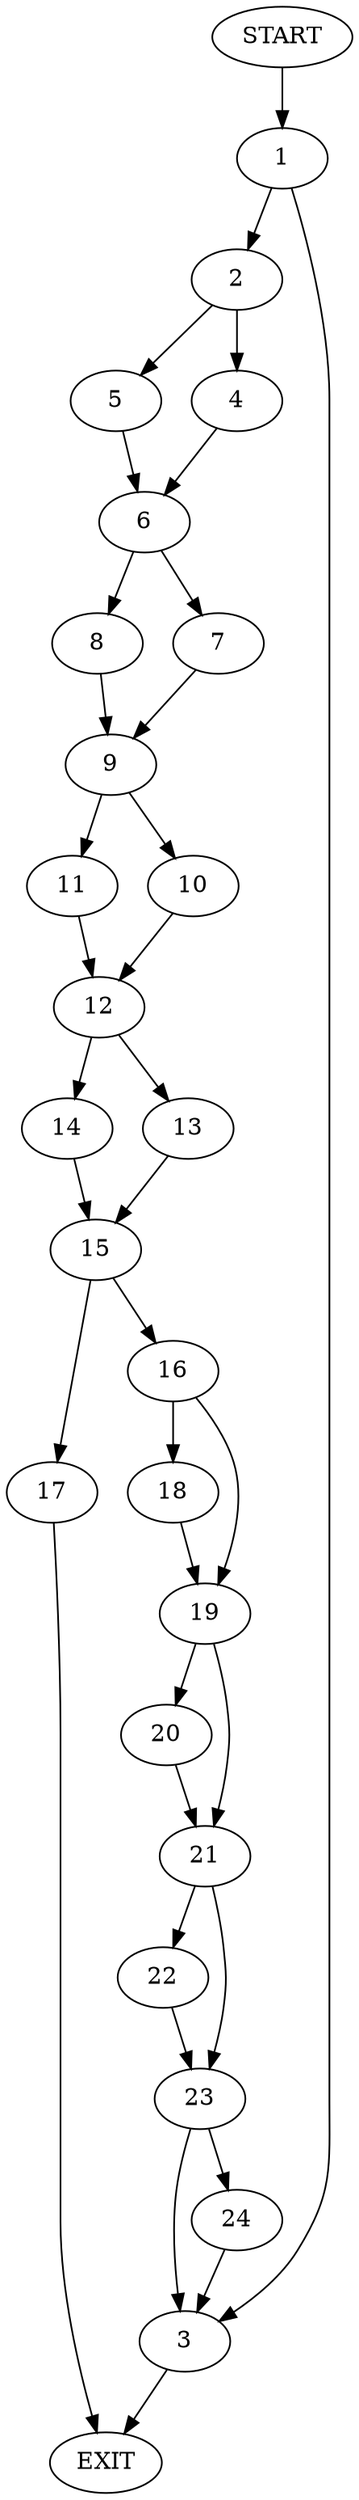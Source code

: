 digraph {
0 [label="START"]
25 [label="EXIT"]
0 -> 1
1 -> 2
1 -> 3
3 -> 25
2 -> 4
2 -> 5
4 -> 6
5 -> 6
6 -> 7
6 -> 8
8 -> 9
7 -> 9
9 -> 10
9 -> 11
11 -> 12
10 -> 12
12 -> 13
12 -> 14
14 -> 15
13 -> 15
15 -> 16
15 -> 17
16 -> 18
16 -> 19
17 -> 25
19 -> 20
19 -> 21
18 -> 19
21 -> 22
21 -> 23
20 -> 21
22 -> 23
23 -> 3
23 -> 24
24 -> 3
}

